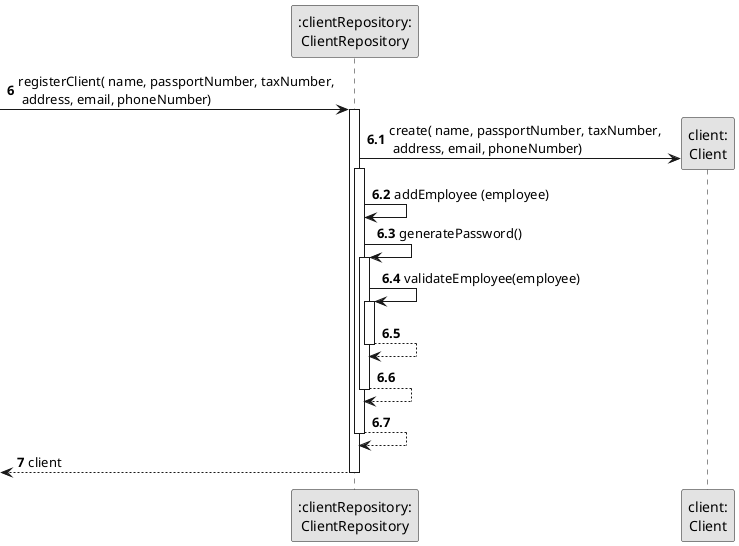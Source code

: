 @startuml
skinparam monochrome true
skinparam packageStyle rectangle
skinparam shadowing false

autonumber 6

'hide footbox
participant ":clientRepository:\nClientRepository" as CLR
participant "client:\nClient" as CLIT

                 -> CLR : registerClient( name, passportNumber, taxNumber, \n address, email, phoneNumber)
                        activate CLR

               autonumber 6.1

                CLR -> CLIT**: create( name, passportNumber, taxNumber, \n address, email, phoneNumber)
                activate CLR

                        CLR -> CLR: addEmployee (employee)

                        CLR -> CLR: generatePassword()

                        activate CLR
                        CLR -> CLR: validateEmployee(employee)
                        activate CLR
                            CLR --> CLR
                        deactivate CLR
                        CLR --> CLR
                    deactivate CLR
                    CLR --> CLR
                deactivate CLR
               autonumber 7


                    <-- CLR : client
                deactivate CLR


@enduml